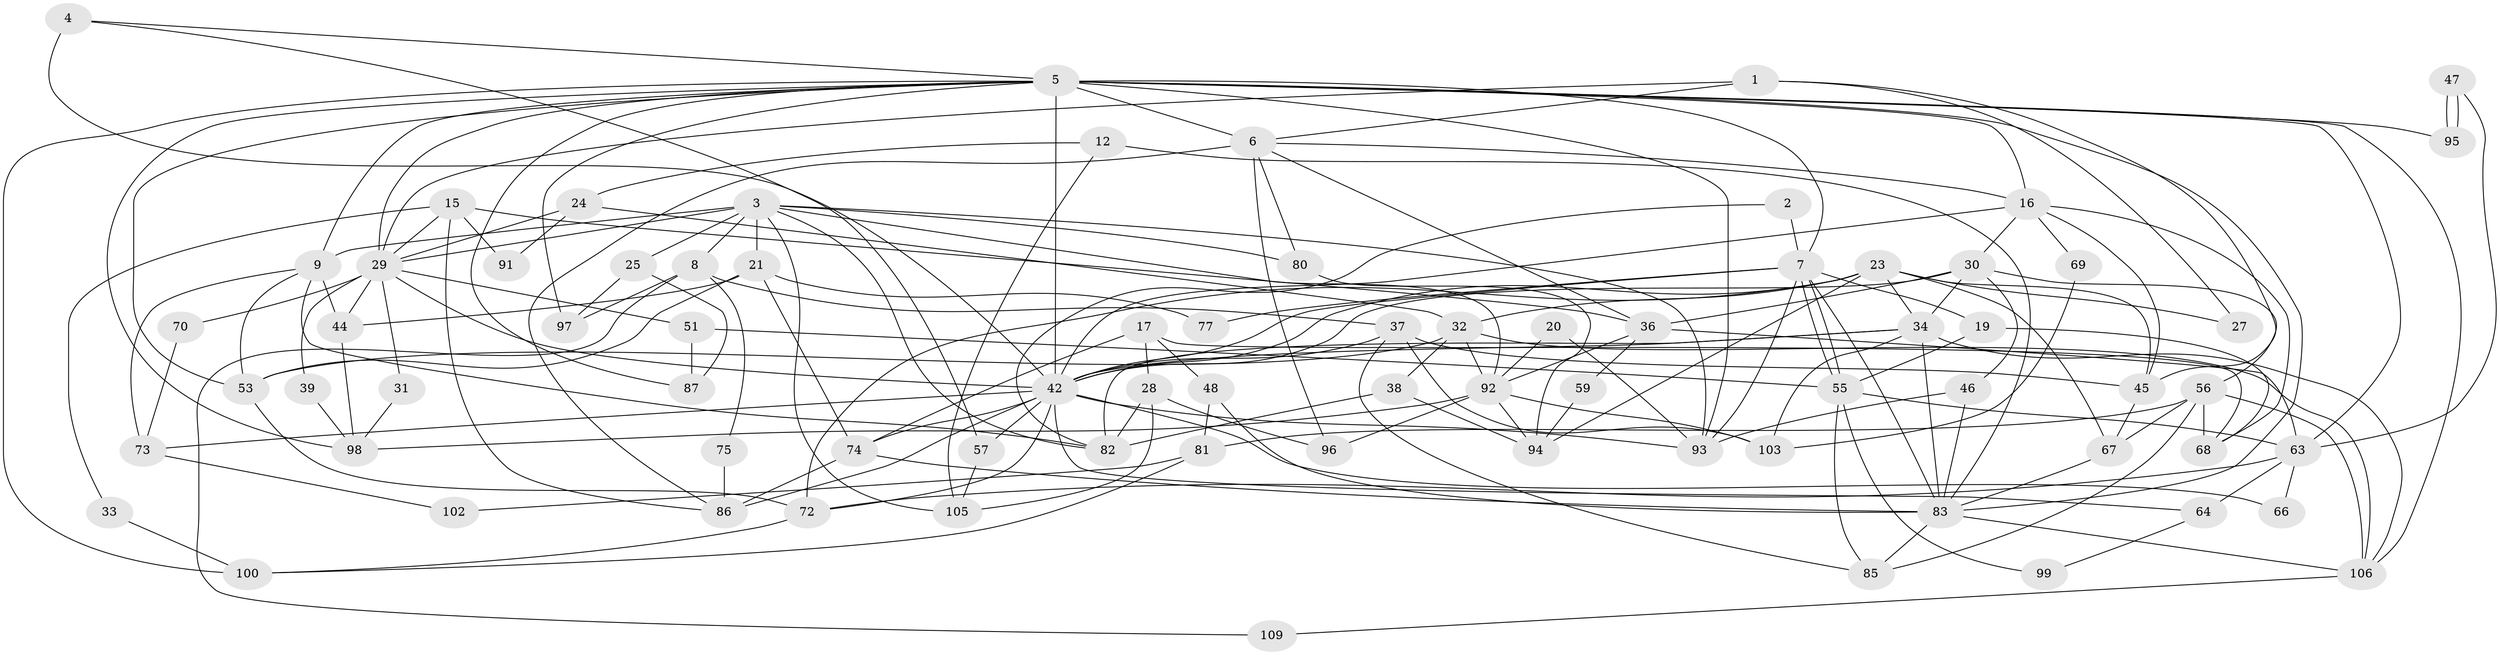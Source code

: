 // original degree distribution, {2: 0.21818181818181817, 4: 0.19090909090909092, 3: 0.22727272727272727, 6: 0.12727272727272726, 5: 0.17272727272727273, 8: 0.02727272727272727, 9: 0.00909090909090909, 7: 0.02727272727272727}
// Generated by graph-tools (version 1.1) at 2025/19/03/04/25 18:19:01]
// undirected, 77 vertices, 180 edges
graph export_dot {
graph [start="1"]
  node [color=gray90,style=filled];
  1 [super="+22"];
  2;
  3 [super="+50"];
  4;
  5 [super="+10+79+11"];
  6 [super="+60+78"];
  7 [super="+13"];
  8;
  9 [super="+58"];
  12;
  15;
  16 [super="+43"];
  17;
  19;
  20;
  21 [super="+41"];
  23 [super="+65+54"];
  24 [super="+26"];
  25;
  27;
  28;
  29 [super="+35"];
  30 [super="+61"];
  31;
  32;
  33;
  34 [super="+104"];
  36;
  37 [super="+71"];
  38;
  39;
  42 [super="+52+88"];
  44;
  45;
  46 [super="+107"];
  47;
  48;
  51;
  53;
  55 [super="+62"];
  56 [super="+76"];
  57;
  59;
  63;
  64;
  66;
  67 [super="+84"];
  68;
  69;
  70;
  72;
  73;
  74;
  75;
  77;
  80;
  81;
  82;
  83 [super="+89+101"];
  85;
  86;
  87;
  91;
  92;
  93;
  94;
  95;
  96;
  97;
  98;
  99;
  100 [super="+108"];
  102;
  103;
  105;
  106;
  109;
  1 -- 27;
  1 -- 45;
  1 -- 29;
  1 -- 6;
  2 -- 82;
  2 -- 7;
  3 -- 8;
  3 -- 105;
  3 -- 9 [weight=2];
  3 -- 80;
  3 -- 82;
  3 -- 21;
  3 -- 25;
  3 -- 92;
  3 -- 93;
  3 -- 29;
  4 -- 57;
  4 -- 5;
  4 -- 42;
  5 -- 95;
  5 -- 6 [weight=3];
  5 -- 7;
  5 -- 16;
  5 -- 83;
  5 -- 87;
  5 -- 29;
  5 -- 9 [weight=2];
  5 -- 93;
  5 -- 97;
  5 -- 98;
  5 -- 100 [weight=2];
  5 -- 106;
  5 -- 42;
  5 -- 53;
  5 -- 63;
  6 -- 86;
  6 -- 80;
  6 -- 96;
  6 -- 36;
  6 -- 16;
  7 -- 55;
  7 -- 55;
  7 -- 77;
  7 -- 19;
  7 -- 93;
  7 -- 83;
  7 -- 42;
  8 -- 97;
  8 -- 37;
  8 -- 75;
  8 -- 109;
  9 -- 73;
  9 -- 82;
  9 -- 53;
  9 -- 44;
  12 -- 105;
  12 -- 83;
  12 -- 24;
  15 -- 86;
  15 -- 33;
  15 -- 36;
  15 -- 91;
  15 -- 29;
  16 -- 45;
  16 -- 69;
  16 -- 42;
  16 -- 30;
  16 -- 68;
  17 -- 28;
  17 -- 74;
  17 -- 48;
  17 -- 68;
  19 -- 68;
  19 -- 55;
  20 -- 93;
  20 -- 92;
  21 -- 44;
  21 -- 77;
  21 -- 74;
  21 -- 53;
  23 -- 32;
  23 -- 94;
  23 -- 34;
  23 -- 67;
  23 -- 72;
  23 -- 27;
  23 -- 45;
  23 -- 42;
  24 -- 29;
  24 -- 32;
  24 -- 91;
  25 -- 87;
  25 -- 97;
  28 -- 96;
  28 -- 105;
  28 -- 82;
  29 -- 31;
  29 -- 70;
  29 -- 39;
  29 -- 44;
  29 -- 51;
  29 -- 42 [weight=2];
  30 -- 34;
  30 -- 36;
  30 -- 56;
  30 -- 42;
  30 -- 46;
  31 -- 98;
  32 -- 53;
  32 -- 106;
  32 -- 38;
  32 -- 92;
  33 -- 100;
  34 -- 106;
  34 -- 82;
  34 -- 103;
  34 -- 83;
  34 -- 42;
  36 -- 59;
  36 -- 63;
  36 -- 92;
  37 -- 85;
  37 -- 103;
  37 -- 45;
  37 -- 42;
  38 -- 94;
  38 -- 82;
  39 -- 98;
  42 -- 93;
  42 -- 57;
  42 -- 73;
  42 -- 66;
  42 -- 86;
  42 -- 64;
  42 -- 72;
  42 -- 74;
  44 -- 98;
  45 -- 67;
  46 -- 83;
  46 -- 93;
  47 -- 95;
  47 -- 95;
  47 -- 63;
  48 -- 83;
  48 -- 81;
  51 -- 55;
  51 -- 87;
  53 -- 72;
  55 -- 99;
  55 -- 63;
  55 -- 85;
  56 -- 68;
  56 -- 81;
  56 -- 85;
  56 -- 106;
  56 -- 67;
  57 -- 105;
  59 -- 94;
  63 -- 72;
  63 -- 64;
  63 -- 66;
  64 -- 99;
  67 -- 83;
  69 -- 103;
  70 -- 73;
  72 -- 100;
  73 -- 102;
  74 -- 86;
  74 -- 83;
  75 -- 86;
  80 -- 94;
  81 -- 102;
  81 -- 100;
  83 -- 85;
  83 -- 106;
  92 -- 94;
  92 -- 96;
  92 -- 98;
  92 -- 103;
  106 -- 109;
}
